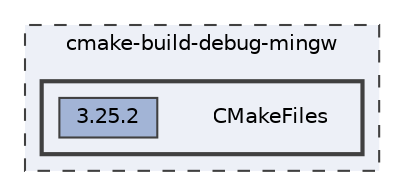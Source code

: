 digraph "C:/Users/gogop/CLionProjects/Zenith/cmake-build-debug-mingw/CMakeFiles"
{
 // LATEX_PDF_SIZE
  bgcolor="transparent";
  edge [fontname=Helvetica,fontsize=10,labelfontname=Helvetica,labelfontsize=10];
  node [fontname=Helvetica,fontsize=10,shape=box,height=0.2,width=0.4];
  compound=true
  subgraph clusterdir_945643baa2b8e9377861efe2af939104 {
    graph [ bgcolor="#edf0f7", pencolor="grey25", label="cmake-build-debug-mingw", fontname=Helvetica,fontsize=10 style="filled,dashed", URL="dir_945643baa2b8e9377861efe2af939104.html",tooltip=""]
  subgraph clusterdir_38c7b0a1342f941f762fb2e578e8094f {
    graph [ bgcolor="#edf0f7", pencolor="grey25", label="", fontname=Helvetica,fontsize=10 style="filled,bold", URL="dir_38c7b0a1342f941f762fb2e578e8094f.html",tooltip=""]
    dir_38c7b0a1342f941f762fb2e578e8094f [shape=plaintext, label="CMakeFiles"];
  dir_410eccc27ba71e79a343ed16ba714c62 [label="3.25.2", fillcolor="#a2b4d6", color="grey25", style="filled", URL="dir_410eccc27ba71e79a343ed16ba714c62.html",tooltip=""];
  }
  }
}
